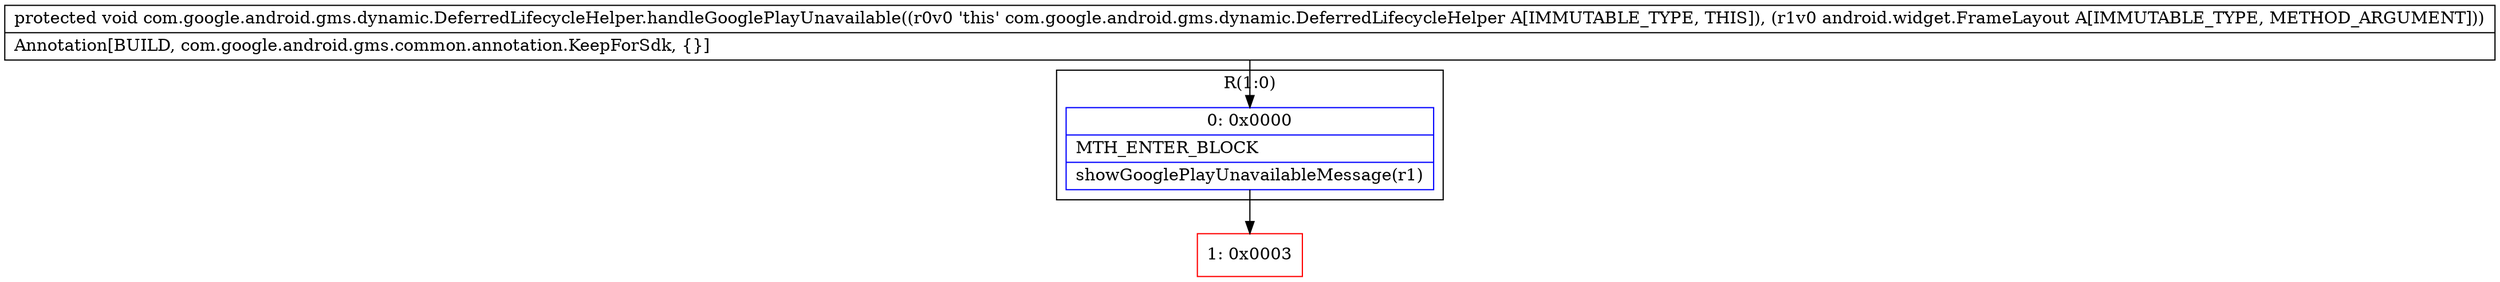 digraph "CFG forcom.google.android.gms.dynamic.DeferredLifecycleHelper.handleGooglePlayUnavailable(Landroid\/widget\/FrameLayout;)V" {
subgraph cluster_Region_970519171 {
label = "R(1:0)";
node [shape=record,color=blue];
Node_0 [shape=record,label="{0\:\ 0x0000|MTH_ENTER_BLOCK\l|showGooglePlayUnavailableMessage(r1)\l}"];
}
Node_1 [shape=record,color=red,label="{1\:\ 0x0003}"];
MethodNode[shape=record,label="{protected void com.google.android.gms.dynamic.DeferredLifecycleHelper.handleGooglePlayUnavailable((r0v0 'this' com.google.android.gms.dynamic.DeferredLifecycleHelper A[IMMUTABLE_TYPE, THIS]), (r1v0 android.widget.FrameLayout A[IMMUTABLE_TYPE, METHOD_ARGUMENT]))  | Annotation[BUILD, com.google.android.gms.common.annotation.KeepForSdk, \{\}]\l}"];
MethodNode -> Node_0;
Node_0 -> Node_1;
}

